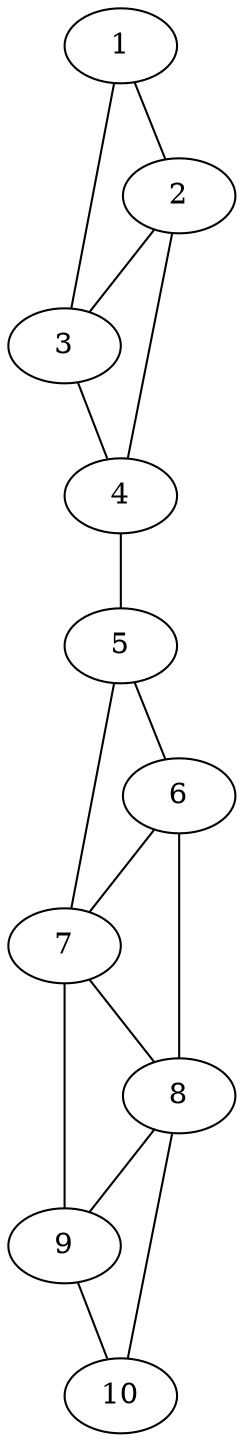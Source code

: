 graph generated_graph {
1 -- 2;
1 -- 3;
2 -- 3;
2 -- 4;
3 -- 4;
4 -- 5;
5 -- 6;
5 -- 7;
6 -- 7;
6 -- 8;
7 -- 8;
7 -- 9;
8 -- 9;
8 -- 10;
9 -- 10;
}